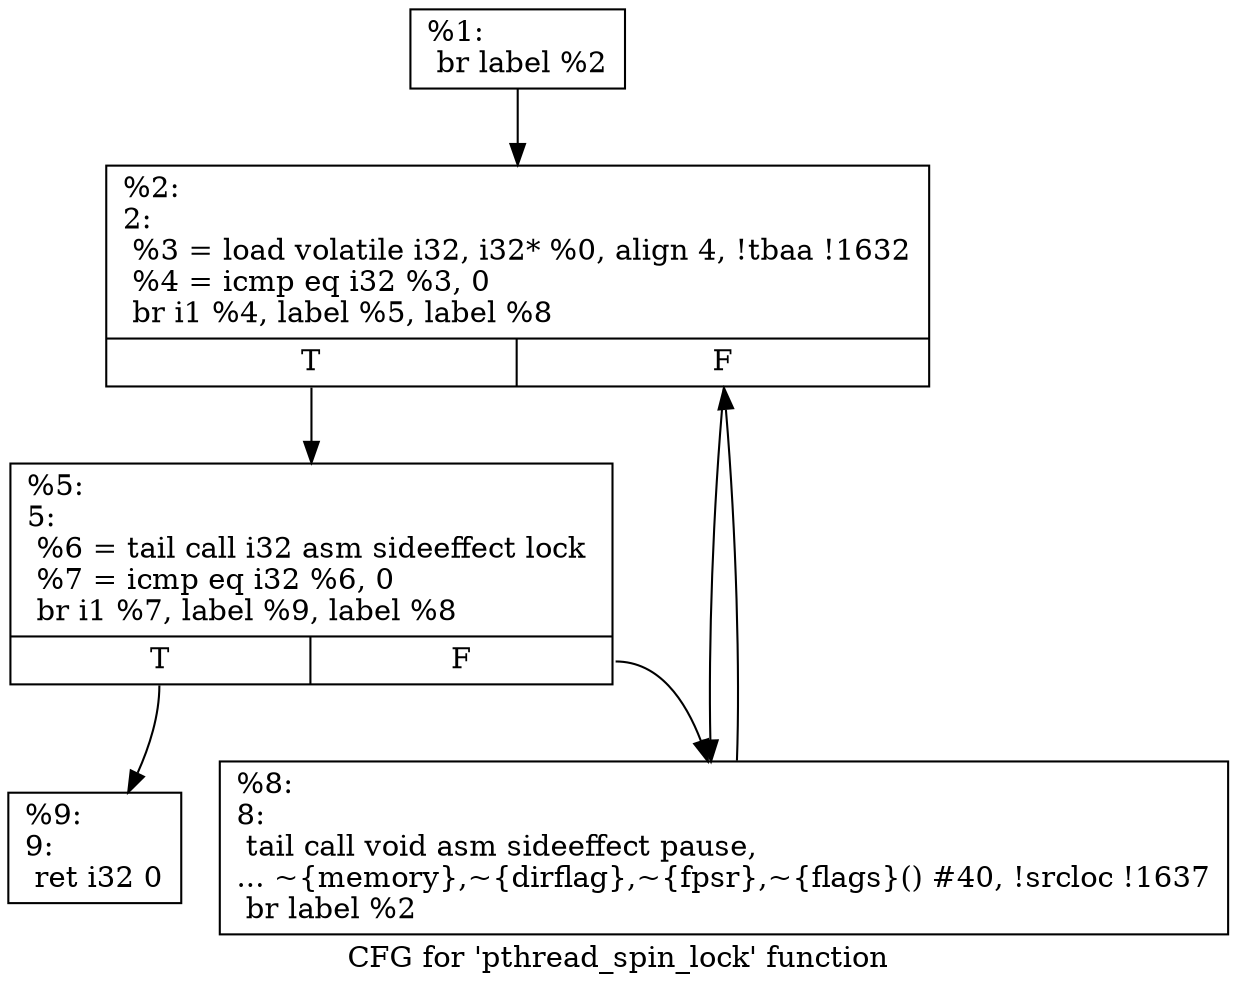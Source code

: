 digraph "CFG for 'pthread_spin_lock' function" {
	label="CFG for 'pthread_spin_lock' function";

	Node0x1f77b90 [shape=record,label="{%1:\l  br label %2\l}"];
	Node0x1f77b90 -> Node0x1f77be0;
	Node0x1f77be0 [shape=record,label="{%2:\l2:                                                \l  %3 = load volatile i32, i32* %0, align 4, !tbaa !1632\l  %4 = icmp eq i32 %3, 0\l  br i1 %4, label %5, label %8\l|{<s0>T|<s1>F}}"];
	Node0x1f77be0:s0 -> Node0x1f77c30;
	Node0x1f77be0:s1 -> Node0x1f77c80;
	Node0x1f77c30 [shape=record,label="{%5:\l5:                                                \l  %6 = tail call i32 asm sideeffect lock \l  %7 = icmp eq i32 %6, 0\l  br i1 %7, label %9, label %8\l|{<s0>T|<s1>F}}"];
	Node0x1f77c30:s0 -> Node0x1f77cd0;
	Node0x1f77c30:s1 -> Node0x1f77c80;
	Node0x1f77c80 [shape=record,label="{%8:\l8:                                                \l  tail call void asm sideeffect pause,\l... ~\{memory\},~\{dirflag\},~\{fpsr\},~\{flags\}() #40, !srcloc !1637\l  br label %2\l}"];
	Node0x1f77c80 -> Node0x1f77be0;
	Node0x1f77cd0 [shape=record,label="{%9:\l9:                                                \l  ret i32 0\l}"];
}
